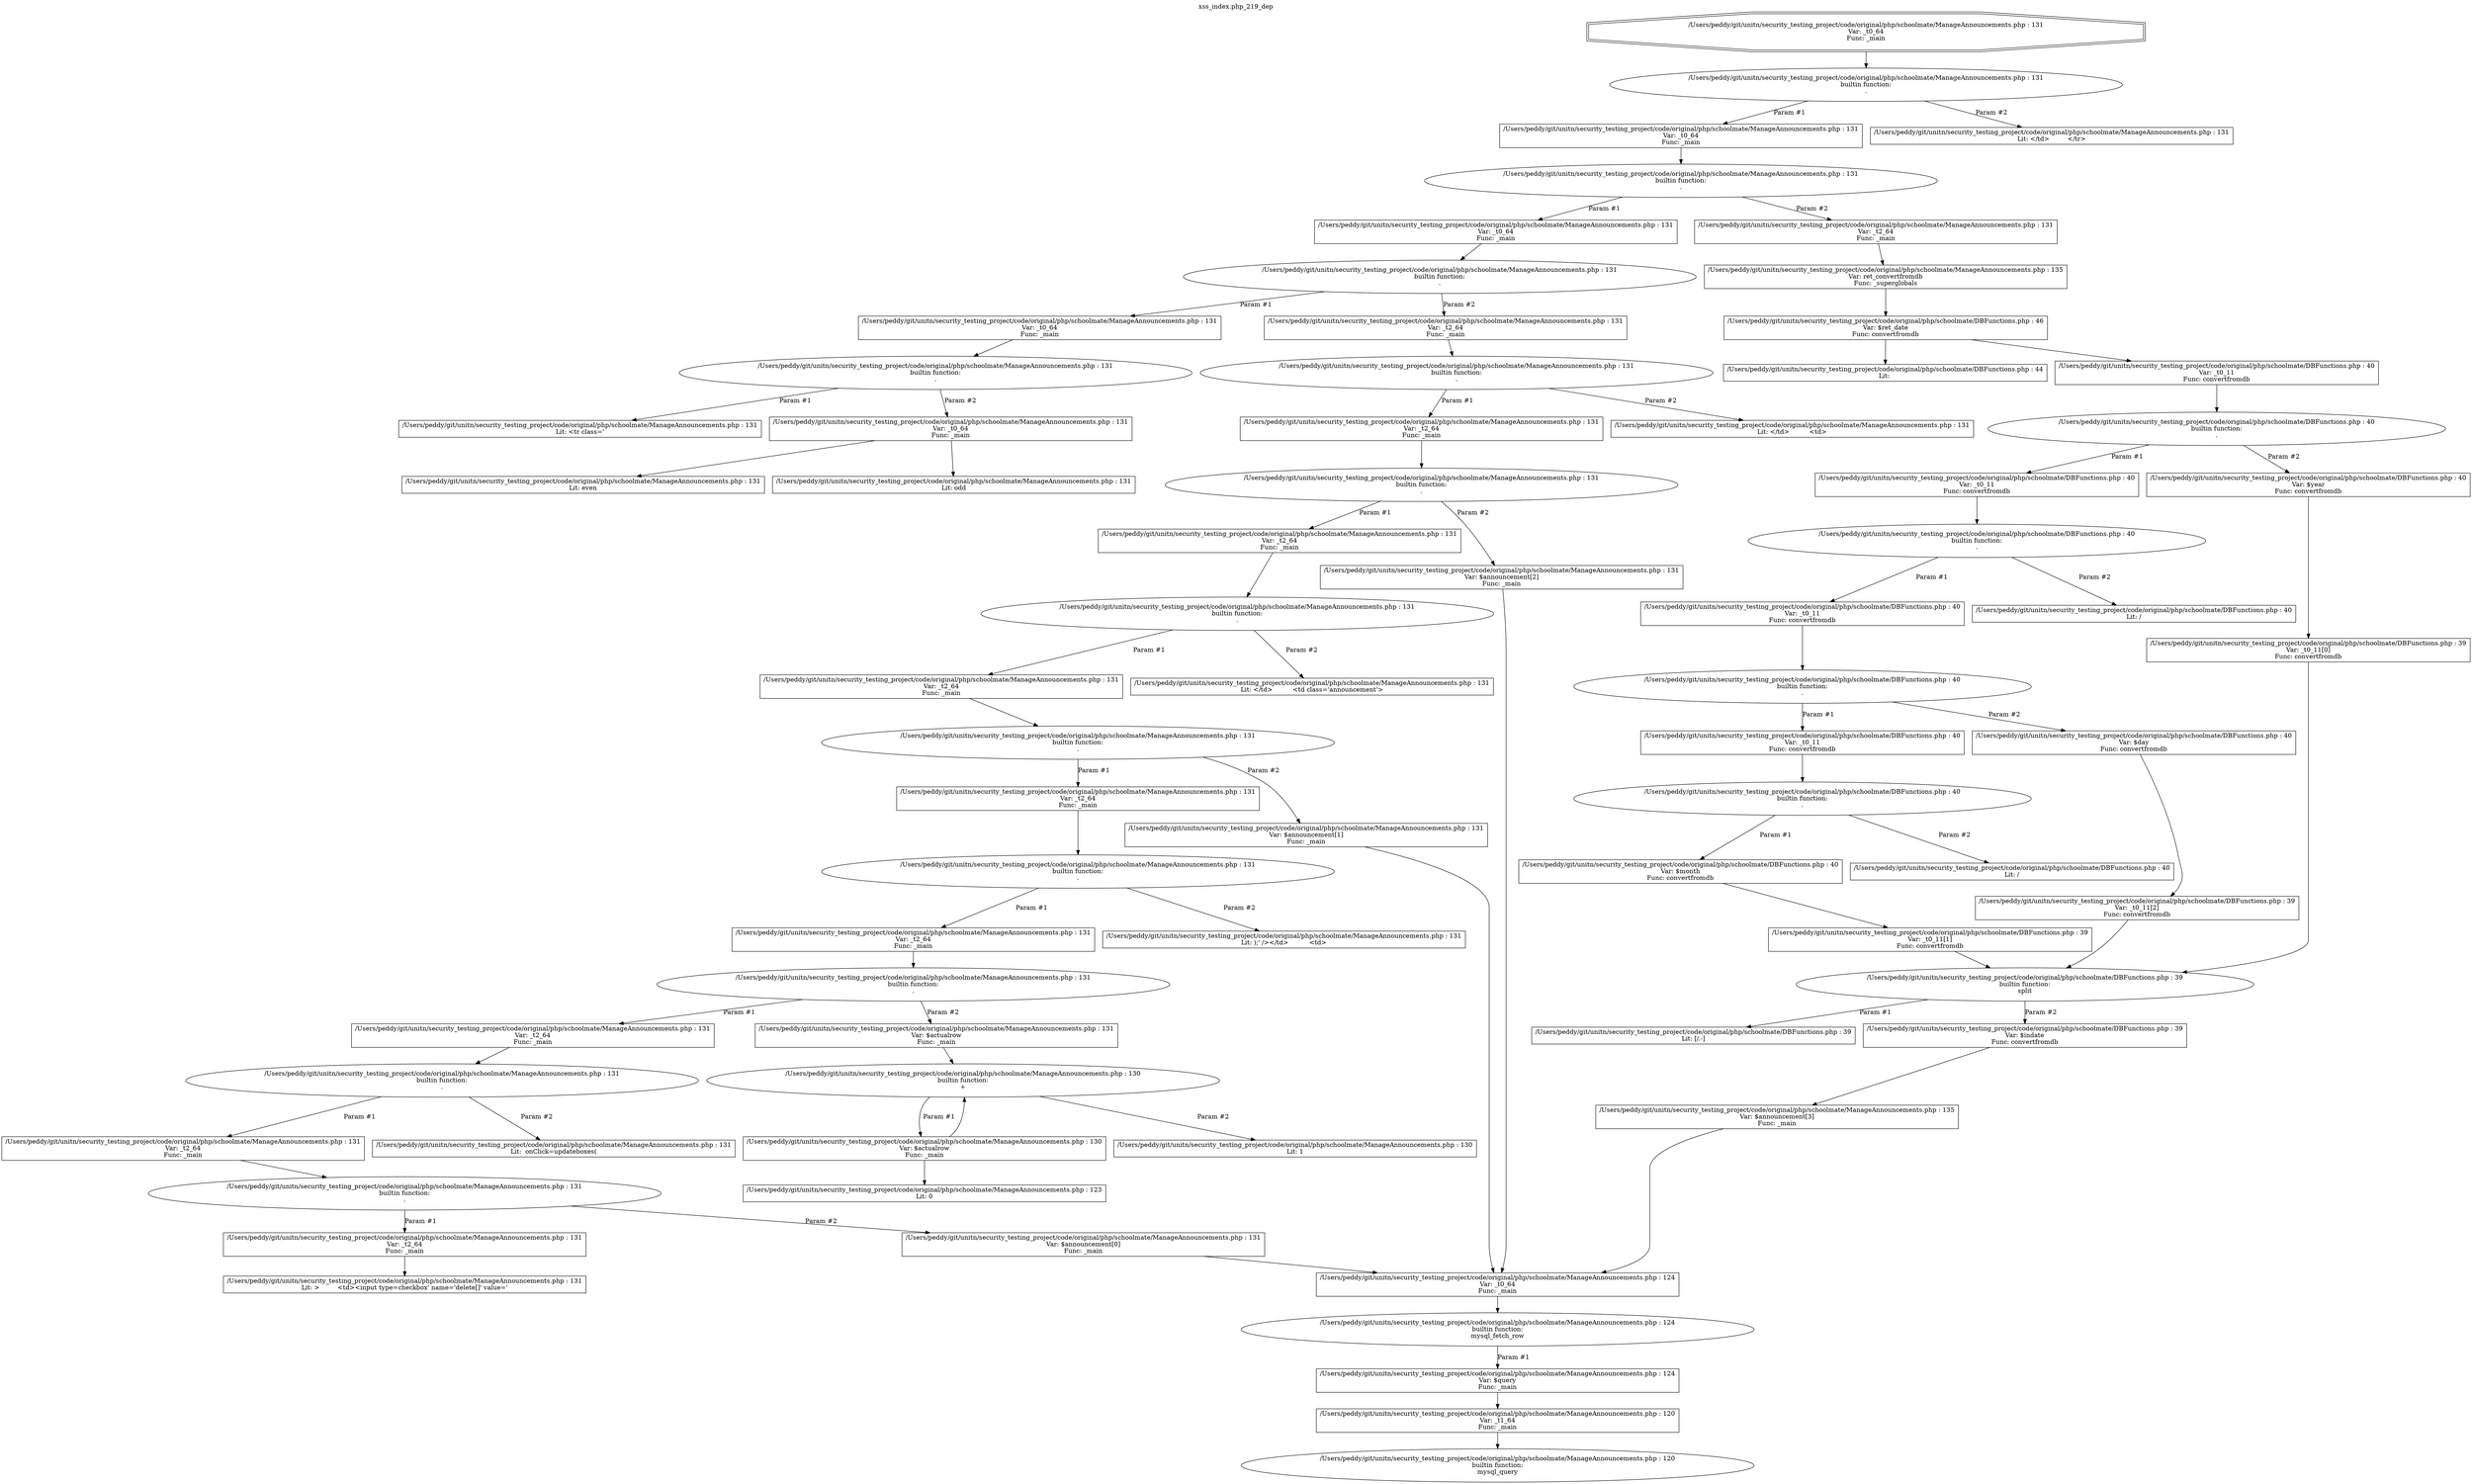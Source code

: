 digraph cfg {
  label="xss_index.php_219_dep";
  labelloc=t;
  n1 [shape=doubleoctagon, label="/Users/peddy/git/unitn/security_testing_project/code/original/php/schoolmate/ManageAnnouncements.php : 131\nVar: _t0_64\nFunc: _main\n"];
  n2 [shape=ellipse, label="/Users/peddy/git/unitn/security_testing_project/code/original/php/schoolmate/ManageAnnouncements.php : 131\nbuiltin function:\n.\n"];
  n3 [shape=box, label="/Users/peddy/git/unitn/security_testing_project/code/original/php/schoolmate/ManageAnnouncements.php : 131\nVar: _t0_64\nFunc: _main\n"];
  n4 [shape=ellipse, label="/Users/peddy/git/unitn/security_testing_project/code/original/php/schoolmate/ManageAnnouncements.php : 131\nbuiltin function:\n.\n"];
  n5 [shape=box, label="/Users/peddy/git/unitn/security_testing_project/code/original/php/schoolmate/ManageAnnouncements.php : 131\nVar: _t0_64\nFunc: _main\n"];
  n6 [shape=ellipse, label="/Users/peddy/git/unitn/security_testing_project/code/original/php/schoolmate/ManageAnnouncements.php : 131\nbuiltin function:\n.\n"];
  n7 [shape=box, label="/Users/peddy/git/unitn/security_testing_project/code/original/php/schoolmate/ManageAnnouncements.php : 131\nVar: _t0_64\nFunc: _main\n"];
  n8 [shape=ellipse, label="/Users/peddy/git/unitn/security_testing_project/code/original/php/schoolmate/ManageAnnouncements.php : 131\nbuiltin function:\n.\n"];
  n9 [shape=box, label="/Users/peddy/git/unitn/security_testing_project/code/original/php/schoolmate/ManageAnnouncements.php : 131\nLit: <tr class='\n"];
  n10 [shape=box, label="/Users/peddy/git/unitn/security_testing_project/code/original/php/schoolmate/ManageAnnouncements.php : 131\nVar: _t0_64\nFunc: _main\n"];
  n11 [shape=box, label="/Users/peddy/git/unitn/security_testing_project/code/original/php/schoolmate/ManageAnnouncements.php : 131\nLit: even\n"];
  n12 [shape=box, label="/Users/peddy/git/unitn/security_testing_project/code/original/php/schoolmate/ManageAnnouncements.php : 131\nLit: odd\n"];
  n13 [shape=box, label="/Users/peddy/git/unitn/security_testing_project/code/original/php/schoolmate/ManageAnnouncements.php : 131\nVar: _t2_64\nFunc: _main\n"];
  n14 [shape=ellipse, label="/Users/peddy/git/unitn/security_testing_project/code/original/php/schoolmate/ManageAnnouncements.php : 131\nbuiltin function:\n.\n"];
  n15 [shape=box, label="/Users/peddy/git/unitn/security_testing_project/code/original/php/schoolmate/ManageAnnouncements.php : 131\nVar: _t2_64\nFunc: _main\n"];
  n16 [shape=ellipse, label="/Users/peddy/git/unitn/security_testing_project/code/original/php/schoolmate/ManageAnnouncements.php : 131\nbuiltin function:\n.\n"];
  n17 [shape=box, label="/Users/peddy/git/unitn/security_testing_project/code/original/php/schoolmate/ManageAnnouncements.php : 131\nVar: _t2_64\nFunc: _main\n"];
  n18 [shape=ellipse, label="/Users/peddy/git/unitn/security_testing_project/code/original/php/schoolmate/ManageAnnouncements.php : 131\nbuiltin function:\n.\n"];
  n19 [shape=box, label="/Users/peddy/git/unitn/security_testing_project/code/original/php/schoolmate/ManageAnnouncements.php : 131\nVar: _t2_64\nFunc: _main\n"];
  n20 [shape=ellipse, label="/Users/peddy/git/unitn/security_testing_project/code/original/php/schoolmate/ManageAnnouncements.php : 131\nbuiltin function:\n.\n"];
  n21 [shape=box, label="/Users/peddy/git/unitn/security_testing_project/code/original/php/schoolmate/ManageAnnouncements.php : 131\nVar: _t2_64\nFunc: _main\n"];
  n22 [shape=ellipse, label="/Users/peddy/git/unitn/security_testing_project/code/original/php/schoolmate/ManageAnnouncements.php : 131\nbuiltin function:\n.\n"];
  n23 [shape=box, label="/Users/peddy/git/unitn/security_testing_project/code/original/php/schoolmate/ManageAnnouncements.php : 131\nVar: _t2_64\nFunc: _main\n"];
  n24 [shape=ellipse, label="/Users/peddy/git/unitn/security_testing_project/code/original/php/schoolmate/ManageAnnouncements.php : 131\nbuiltin function:\n.\n"];
  n25 [shape=box, label="/Users/peddy/git/unitn/security_testing_project/code/original/php/schoolmate/ManageAnnouncements.php : 131\nVar: _t2_64\nFunc: _main\n"];
  n26 [shape=ellipse, label="/Users/peddy/git/unitn/security_testing_project/code/original/php/schoolmate/ManageAnnouncements.php : 131\nbuiltin function:\n.\n"];
  n27 [shape=box, label="/Users/peddy/git/unitn/security_testing_project/code/original/php/schoolmate/ManageAnnouncements.php : 131\nVar: _t2_64\nFunc: _main\n"];
  n28 [shape=ellipse, label="/Users/peddy/git/unitn/security_testing_project/code/original/php/schoolmate/ManageAnnouncements.php : 131\nbuiltin function:\n.\n"];
  n29 [shape=box, label="/Users/peddy/git/unitn/security_testing_project/code/original/php/schoolmate/ManageAnnouncements.php : 131\nVar: _t2_64\nFunc: _main\n"];
  n30 [shape=box, label="/Users/peddy/git/unitn/security_testing_project/code/original/php/schoolmate/ManageAnnouncements.php : 131\nLit: >	  <td><input type=checkbox' name='delete[]' value='\n"];
  n31 [shape=box, label="/Users/peddy/git/unitn/security_testing_project/code/original/php/schoolmate/ManageAnnouncements.php : 131\nVar: $announcement[0]\nFunc: _main\n"];
  n32 [shape=box, label="/Users/peddy/git/unitn/security_testing_project/code/original/php/schoolmate/ManageAnnouncements.php : 124\nVar: _t0_64\nFunc: _main\n"];
  n33 [shape=ellipse, label="/Users/peddy/git/unitn/security_testing_project/code/original/php/schoolmate/ManageAnnouncements.php : 124\nbuiltin function:\nmysql_fetch_row\n"];
  n34 [shape=box, label="/Users/peddy/git/unitn/security_testing_project/code/original/php/schoolmate/ManageAnnouncements.php : 124\nVar: $query\nFunc: _main\n"];
  n35 [shape=box, label="/Users/peddy/git/unitn/security_testing_project/code/original/php/schoolmate/ManageAnnouncements.php : 120\nVar: _t1_64\nFunc: _main\n"];
  n36 [shape=ellipse, label="/Users/peddy/git/unitn/security_testing_project/code/original/php/schoolmate/ManageAnnouncements.php : 120\nbuiltin function:\nmysql_query\n"];
  n37 [shape=box, label="/Users/peddy/git/unitn/security_testing_project/code/original/php/schoolmate/ManageAnnouncements.php : 131\nLit:  onClick=updateboxes(\n"];
  n38 [shape=box, label="/Users/peddy/git/unitn/security_testing_project/code/original/php/schoolmate/ManageAnnouncements.php : 131\nVar: $actualrow\nFunc: _main\n"];
  n39 [shape=ellipse, label="/Users/peddy/git/unitn/security_testing_project/code/original/php/schoolmate/ManageAnnouncements.php : 130\nbuiltin function:\n+\n"];
  n40 [shape=box, label="/Users/peddy/git/unitn/security_testing_project/code/original/php/schoolmate/ManageAnnouncements.php : 130\nVar: $actualrow\nFunc: _main\n"];
  n41 [shape=box, label="/Users/peddy/git/unitn/security_testing_project/code/original/php/schoolmate/ManageAnnouncements.php : 123\nLit: 0\n"];
  n42 [shape=box, label="/Users/peddy/git/unitn/security_testing_project/code/original/php/schoolmate/ManageAnnouncements.php : 130\nLit: 1\n"];
  n43 [shape=box, label="/Users/peddy/git/unitn/security_testing_project/code/original/php/schoolmate/ManageAnnouncements.php : 131\nLit: );' /></td>	  <td>\n"];
  n44 [shape=box, label="/Users/peddy/git/unitn/security_testing_project/code/original/php/schoolmate/ManageAnnouncements.php : 131\nVar: $announcement[1]\nFunc: _main\n"];
  n45 [shape=box, label="/Users/peddy/git/unitn/security_testing_project/code/original/php/schoolmate/ManageAnnouncements.php : 131\nLit: </td>	  <td class='announcement'>\n"];
  n46 [shape=box, label="/Users/peddy/git/unitn/security_testing_project/code/original/php/schoolmate/ManageAnnouncements.php : 131\nVar: $announcement[2]\nFunc: _main\n"];
  n47 [shape=box, label="/Users/peddy/git/unitn/security_testing_project/code/original/php/schoolmate/ManageAnnouncements.php : 131\nLit: </td>	  <td>\n"];
  n48 [shape=box, label="/Users/peddy/git/unitn/security_testing_project/code/original/php/schoolmate/ManageAnnouncements.php : 131\nVar: _t2_64\nFunc: _main\n"];
  n49 [shape=box, label="/Users/peddy/git/unitn/security_testing_project/code/original/php/schoolmate/ManageAnnouncements.php : 135\nVar: ret_convertfromdb\nFunc: _superglobals\n"];
  n50 [shape=box, label="/Users/peddy/git/unitn/security_testing_project/code/original/php/schoolmate/DBFunctions.php : 46\nVar: $ret_date\nFunc: convertfromdb\n"];
  n51 [shape=box, label="/Users/peddy/git/unitn/security_testing_project/code/original/php/schoolmate/DBFunctions.php : 44\nLit: \n"];
  n52 [shape=box, label="/Users/peddy/git/unitn/security_testing_project/code/original/php/schoolmate/DBFunctions.php : 40\nVar: _t0_11\nFunc: convertfromdb\n"];
  n53 [shape=ellipse, label="/Users/peddy/git/unitn/security_testing_project/code/original/php/schoolmate/DBFunctions.php : 40\nbuiltin function:\n.\n"];
  n54 [shape=box, label="/Users/peddy/git/unitn/security_testing_project/code/original/php/schoolmate/DBFunctions.php : 40\nVar: _t0_11\nFunc: convertfromdb\n"];
  n55 [shape=ellipse, label="/Users/peddy/git/unitn/security_testing_project/code/original/php/schoolmate/DBFunctions.php : 40\nbuiltin function:\n.\n"];
  n56 [shape=box, label="/Users/peddy/git/unitn/security_testing_project/code/original/php/schoolmate/DBFunctions.php : 40\nVar: _t0_11\nFunc: convertfromdb\n"];
  n57 [shape=ellipse, label="/Users/peddy/git/unitn/security_testing_project/code/original/php/schoolmate/DBFunctions.php : 40\nbuiltin function:\n.\n"];
  n58 [shape=box, label="/Users/peddy/git/unitn/security_testing_project/code/original/php/schoolmate/DBFunctions.php : 40\nVar: _t0_11\nFunc: convertfromdb\n"];
  n59 [shape=ellipse, label="/Users/peddy/git/unitn/security_testing_project/code/original/php/schoolmate/DBFunctions.php : 40\nbuiltin function:\n.\n"];
  n60 [shape=box, label="/Users/peddy/git/unitn/security_testing_project/code/original/php/schoolmate/DBFunctions.php : 40\nVar: $month\nFunc: convertfromdb\n"];
  n61 [shape=box, label="/Users/peddy/git/unitn/security_testing_project/code/original/php/schoolmate/DBFunctions.php : 39\nVar: _t0_11[1]\nFunc: convertfromdb\n"];
  n62 [shape=ellipse, label="/Users/peddy/git/unitn/security_testing_project/code/original/php/schoolmate/DBFunctions.php : 39\nbuiltin function:\nsplit\n"];
  n63 [shape=box, label="/Users/peddy/git/unitn/security_testing_project/code/original/php/schoolmate/DBFunctions.php : 39\nLit: [/.-]\n"];
  n64 [shape=box, label="/Users/peddy/git/unitn/security_testing_project/code/original/php/schoolmate/DBFunctions.php : 39\nVar: $indate\nFunc: convertfromdb\n"];
  n65 [shape=box, label="/Users/peddy/git/unitn/security_testing_project/code/original/php/schoolmate/ManageAnnouncements.php : 135\nVar: $announcement[3]\nFunc: _main\n"];
  n66 [shape=box, label="/Users/peddy/git/unitn/security_testing_project/code/original/php/schoolmate/DBFunctions.php : 40\nLit: /\n"];
  n67 [shape=box, label="/Users/peddy/git/unitn/security_testing_project/code/original/php/schoolmate/DBFunctions.php : 40\nVar: $day\nFunc: convertfromdb\n"];
  n68 [shape=box, label="/Users/peddy/git/unitn/security_testing_project/code/original/php/schoolmate/DBFunctions.php : 39\nVar: _t0_11[2]\nFunc: convertfromdb\n"];
  n69 [shape=box, label="/Users/peddy/git/unitn/security_testing_project/code/original/php/schoolmate/DBFunctions.php : 40\nLit: /\n"];
  n70 [shape=box, label="/Users/peddy/git/unitn/security_testing_project/code/original/php/schoolmate/DBFunctions.php : 40\nVar: $year\nFunc: convertfromdb\n"];
  n71 [shape=box, label="/Users/peddy/git/unitn/security_testing_project/code/original/php/schoolmate/DBFunctions.php : 39\nVar: _t0_11[0]\nFunc: convertfromdb\n"];
  n72 [shape=box, label="/Users/peddy/git/unitn/security_testing_project/code/original/php/schoolmate/ManageAnnouncements.php : 131\nLit: </td>	 </tr>\n"];
  n1 -> n2;
  n3 -> n4;
  n5 -> n6;
  n7 -> n8;
  n8 -> n9[label="Param #1"];
  n8 -> n10[label="Param #2"];
  n10 -> n11;
  n10 -> n12;
  n6 -> n7[label="Param #1"];
  n6 -> n13[label="Param #2"];
  n13 -> n14;
  n15 -> n16;
  n17 -> n18;
  n19 -> n20;
  n21 -> n22;
  n23 -> n24;
  n25 -> n26;
  n27 -> n28;
  n29 -> n30;
  n28 -> n29[label="Param #1"];
  n28 -> n31[label="Param #2"];
  n32 -> n33;
  n35 -> n36;
  n34 -> n35;
  n33 -> n34[label="Param #1"];
  n31 -> n32;
  n26 -> n27[label="Param #1"];
  n26 -> n37[label="Param #2"];
  n24 -> n25[label="Param #1"];
  n24 -> n38[label="Param #2"];
  n38 -> n39;
  n40 -> n41;
  n40 -> n39;
  n39 -> n40[label="Param #1"];
  n39 -> n42[label="Param #2"];
  n22 -> n23[label="Param #1"];
  n22 -> n43[label="Param #2"];
  n20 -> n21[label="Param #1"];
  n20 -> n44[label="Param #2"];
  n44 -> n32;
  n18 -> n19[label="Param #1"];
  n18 -> n45[label="Param #2"];
  n16 -> n17[label="Param #1"];
  n16 -> n46[label="Param #2"];
  n46 -> n32;
  n14 -> n15[label="Param #1"];
  n14 -> n47[label="Param #2"];
  n4 -> n5[label="Param #1"];
  n4 -> n48[label="Param #2"];
  n50 -> n51;
  n50 -> n52;
  n52 -> n53;
  n54 -> n55;
  n56 -> n57;
  n58 -> n59;
  n61 -> n62;
  n62 -> n63[label="Param #1"];
  n62 -> n64[label="Param #2"];
  n65 -> n32;
  n64 -> n65;
  n60 -> n61;
  n59 -> n60[label="Param #1"];
  n59 -> n66[label="Param #2"];
  n57 -> n58[label="Param #1"];
  n57 -> n67[label="Param #2"];
  n68 -> n62;
  n67 -> n68;
  n55 -> n56[label="Param #1"];
  n55 -> n69[label="Param #2"];
  n53 -> n54[label="Param #1"];
  n53 -> n70[label="Param #2"];
  n71 -> n62;
  n70 -> n71;
  n49 -> n50;
  n48 -> n49;
  n2 -> n3[label="Param #1"];
  n2 -> n72[label="Param #2"];
}

